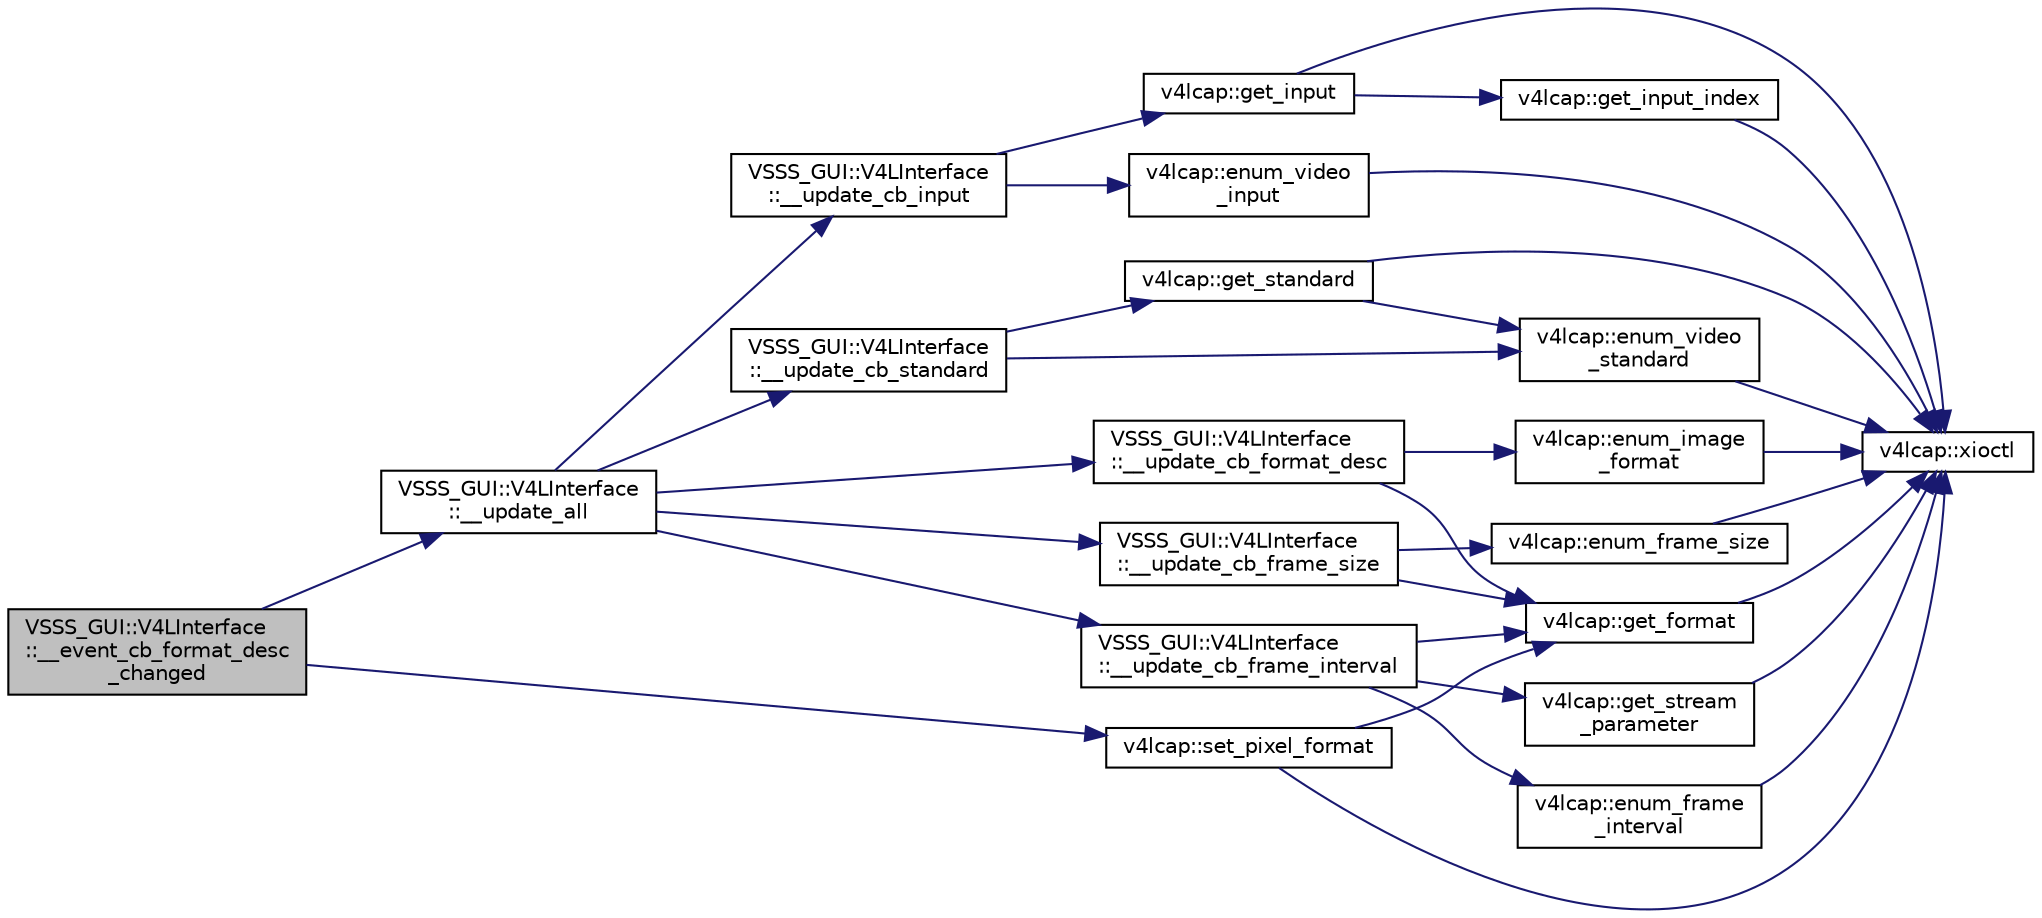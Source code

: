 digraph "VSSS_GUI::V4LInterface::__event_cb_format_desc_changed"
{
 // INTERACTIVE_SVG=YES
  edge [fontname="Helvetica",fontsize="10",labelfontname="Helvetica",labelfontsize="10"];
  node [fontname="Helvetica",fontsize="10",shape=record];
  rankdir="LR";
  Node400 [label="VSSS_GUI::V4LInterface\l::__event_cb_format_desc\l_changed",height=0.2,width=0.4,color="black", fillcolor="grey75", style="filled", fontcolor="black"];
  Node400 -> Node401 [color="midnightblue",fontsize="10",style="solid"];
  Node401 [label="VSSS_GUI::V4LInterface\l::__update_all",height=0.2,width=0.4,color="black", fillcolor="white", style="filled",URL="$class_v_s_s_s___g_u_i_1_1_v4_l_interface.html#ac3fe0a20fd30c6e9505eb375ef63e52e",tooltip="Update all combo box inputs on CaptureGUI. "];
  Node401 -> Node402 [color="midnightblue",fontsize="10",style="solid"];
  Node402 [label="VSSS_GUI::V4LInterface\l::__update_cb_input",height=0.2,width=0.4,color="black", fillcolor="white", style="filled",URL="$class_v_s_s_s___g_u_i_1_1_v4_l_interface.html#a33ec32eed4c06634040616c52b588e01"];
  Node402 -> Node403 [color="midnightblue",fontsize="10",style="solid"];
  Node403 [label="v4lcap::get_input",height=0.2,width=0.4,color="black", fillcolor="white", style="filled",URL="$classv4lcap.html#a11e01d9043a7cb3537a772cc3a5bacb5",tooltip="Get the input object. "];
  Node403 -> Node404 [color="midnightblue",fontsize="10",style="solid"];
  Node404 [label="v4lcap::get_input_index",height=0.2,width=0.4,color="black", fillcolor="white", style="filled",URL="$classv4lcap.html#ad6cf8417903c40e86a087a236cd39337",tooltip="Get the input index object. "];
  Node404 -> Node405 [color="midnightblue",fontsize="10",style="solid"];
  Node405 [label="v4lcap::xioctl",height=0.2,width=0.4,color="black", fillcolor="white", style="filled",URL="$classv4lcap.html#ab5aaa5a8c0df17f5ca57e0b5170232cb"];
  Node403 -> Node405 [color="midnightblue",fontsize="10",style="solid"];
  Node402 -> Node406 [color="midnightblue",fontsize="10",style="solid"];
  Node406 [label="v4lcap::enum_video\l_input",height=0.2,width=0.4,color="black", fillcolor="white", style="filled",URL="$classv4lcap.html#a77a9eda7d80dcf417afd97e6417d900b",tooltip="Enumerate video inputs. "];
  Node406 -> Node405 [color="midnightblue",fontsize="10",style="solid"];
  Node401 -> Node407 [color="midnightblue",fontsize="10",style="solid"];
  Node407 [label="VSSS_GUI::V4LInterface\l::__update_cb_standard",height=0.2,width=0.4,color="black", fillcolor="white", style="filled",URL="$class_v_s_s_s___g_u_i_1_1_v4_l_interface.html#a0decb6d5b23790bf902f9d202d727235"];
  Node407 -> Node408 [color="midnightblue",fontsize="10",style="solid"];
  Node408 [label="v4lcap::get_standard",height=0.2,width=0.4,color="black", fillcolor="white", style="filled",URL="$classv4lcap.html#ad3ae859cc6d6d99146619ba550514aab",tooltip="Get the standard object. "];
  Node408 -> Node409 [color="midnightblue",fontsize="10",style="solid"];
  Node409 [label="v4lcap::enum_video\l_standard",height=0.2,width=0.4,color="black", fillcolor="white", style="filled",URL="$classv4lcap.html#a236476c3f736c1870a63ed79f4c1d5a9",tooltip="Enumerate supported video. "];
  Node409 -> Node405 [color="midnightblue",fontsize="10",style="solid"];
  Node408 -> Node405 [color="midnightblue",fontsize="10",style="solid"];
  Node407 -> Node409 [color="midnightblue",fontsize="10",style="solid"];
  Node401 -> Node410 [color="midnightblue",fontsize="10",style="solid"];
  Node410 [label="VSSS_GUI::V4LInterface\l::__update_cb_format_desc",height=0.2,width=0.4,color="black", fillcolor="white", style="filled",URL="$class_v_s_s_s___g_u_i_1_1_v4_l_interface.html#ad2da97031a8ca5d9e2d99f5a5459c267"];
  Node410 -> Node411 [color="midnightblue",fontsize="10",style="solid"];
  Node411 [label="v4lcap::get_format",height=0.2,width=0.4,color="black", fillcolor="white", style="filled",URL="$classv4lcap.html#aa5c521438e06e14625c05a02bafd35c1",tooltip="Get the format object. "];
  Node411 -> Node405 [color="midnightblue",fontsize="10",style="solid"];
  Node410 -> Node412 [color="midnightblue",fontsize="10",style="solid"];
  Node412 [label="v4lcap::enum_image\l_format",height=0.2,width=0.4,color="black", fillcolor="white", style="filled",URL="$classv4lcap.html#a4f5a8ccdd2a75e9d2f2d4d541fdb84dd",tooltip="Enumerate image formats. "];
  Node412 -> Node405 [color="midnightblue",fontsize="10",style="solid"];
  Node401 -> Node413 [color="midnightblue",fontsize="10",style="solid"];
  Node413 [label="VSSS_GUI::V4LInterface\l::__update_cb_frame_size",height=0.2,width=0.4,color="black", fillcolor="white", style="filled",URL="$class_v_s_s_s___g_u_i_1_1_v4_l_interface.html#ab30bca15d7c9ffb5d3e7bc38ad2def25"];
  Node413 -> Node411 [color="midnightblue",fontsize="10",style="solid"];
  Node413 -> Node414 [color="midnightblue",fontsize="10",style="solid"];
  Node414 [label="v4lcap::enum_frame_size",height=0.2,width=0.4,color="black", fillcolor="white", style="filled",URL="$classv4lcap.html#a6b806d7b2bfce38081f71fe01f380f6f",tooltip="Enumerate frame sizes. "];
  Node414 -> Node405 [color="midnightblue",fontsize="10",style="solid"];
  Node401 -> Node415 [color="midnightblue",fontsize="10",style="solid"];
  Node415 [label="VSSS_GUI::V4LInterface\l::__update_cb_frame_interval",height=0.2,width=0.4,color="black", fillcolor="white", style="filled",URL="$class_v_s_s_s___g_u_i_1_1_v4_l_interface.html#a0eeae871fc38dab3693860f6f391e062"];
  Node415 -> Node411 [color="midnightblue",fontsize="10",style="solid"];
  Node415 -> Node416 [color="midnightblue",fontsize="10",style="solid"];
  Node416 [label="v4lcap::get_stream\l_parameter",height=0.2,width=0.4,color="black", fillcolor="white", style="filled",URL="$classv4lcap.html#a067a6b97d6c4d3ea83454132f1d3c87e",tooltip="Get the stream parameter object. "];
  Node416 -> Node405 [color="midnightblue",fontsize="10",style="solid"];
  Node415 -> Node417 [color="midnightblue",fontsize="10",style="solid"];
  Node417 [label="v4lcap::enum_frame\l_interval",height=0.2,width=0.4,color="black", fillcolor="white", style="filled",URL="$classv4lcap.html#af4e34a5583945f2d24dd0cb298b5e191",tooltip="enumerate frame intervals "];
  Node417 -> Node405 [color="midnightblue",fontsize="10",style="solid"];
  Node400 -> Node418 [color="midnightblue",fontsize="10",style="solid"];
  Node418 [label="v4lcap::set_pixel_format",height=0.2,width=0.4,color="black", fillcolor="white", style="filled",URL="$classv4lcap.html#a7da8705c4a542bb1118f74435957c471",tooltip="Set the pixel format object. "];
  Node418 -> Node411 [color="midnightblue",fontsize="10",style="solid"];
  Node418 -> Node405 [color="midnightblue",fontsize="10",style="solid"];
}
